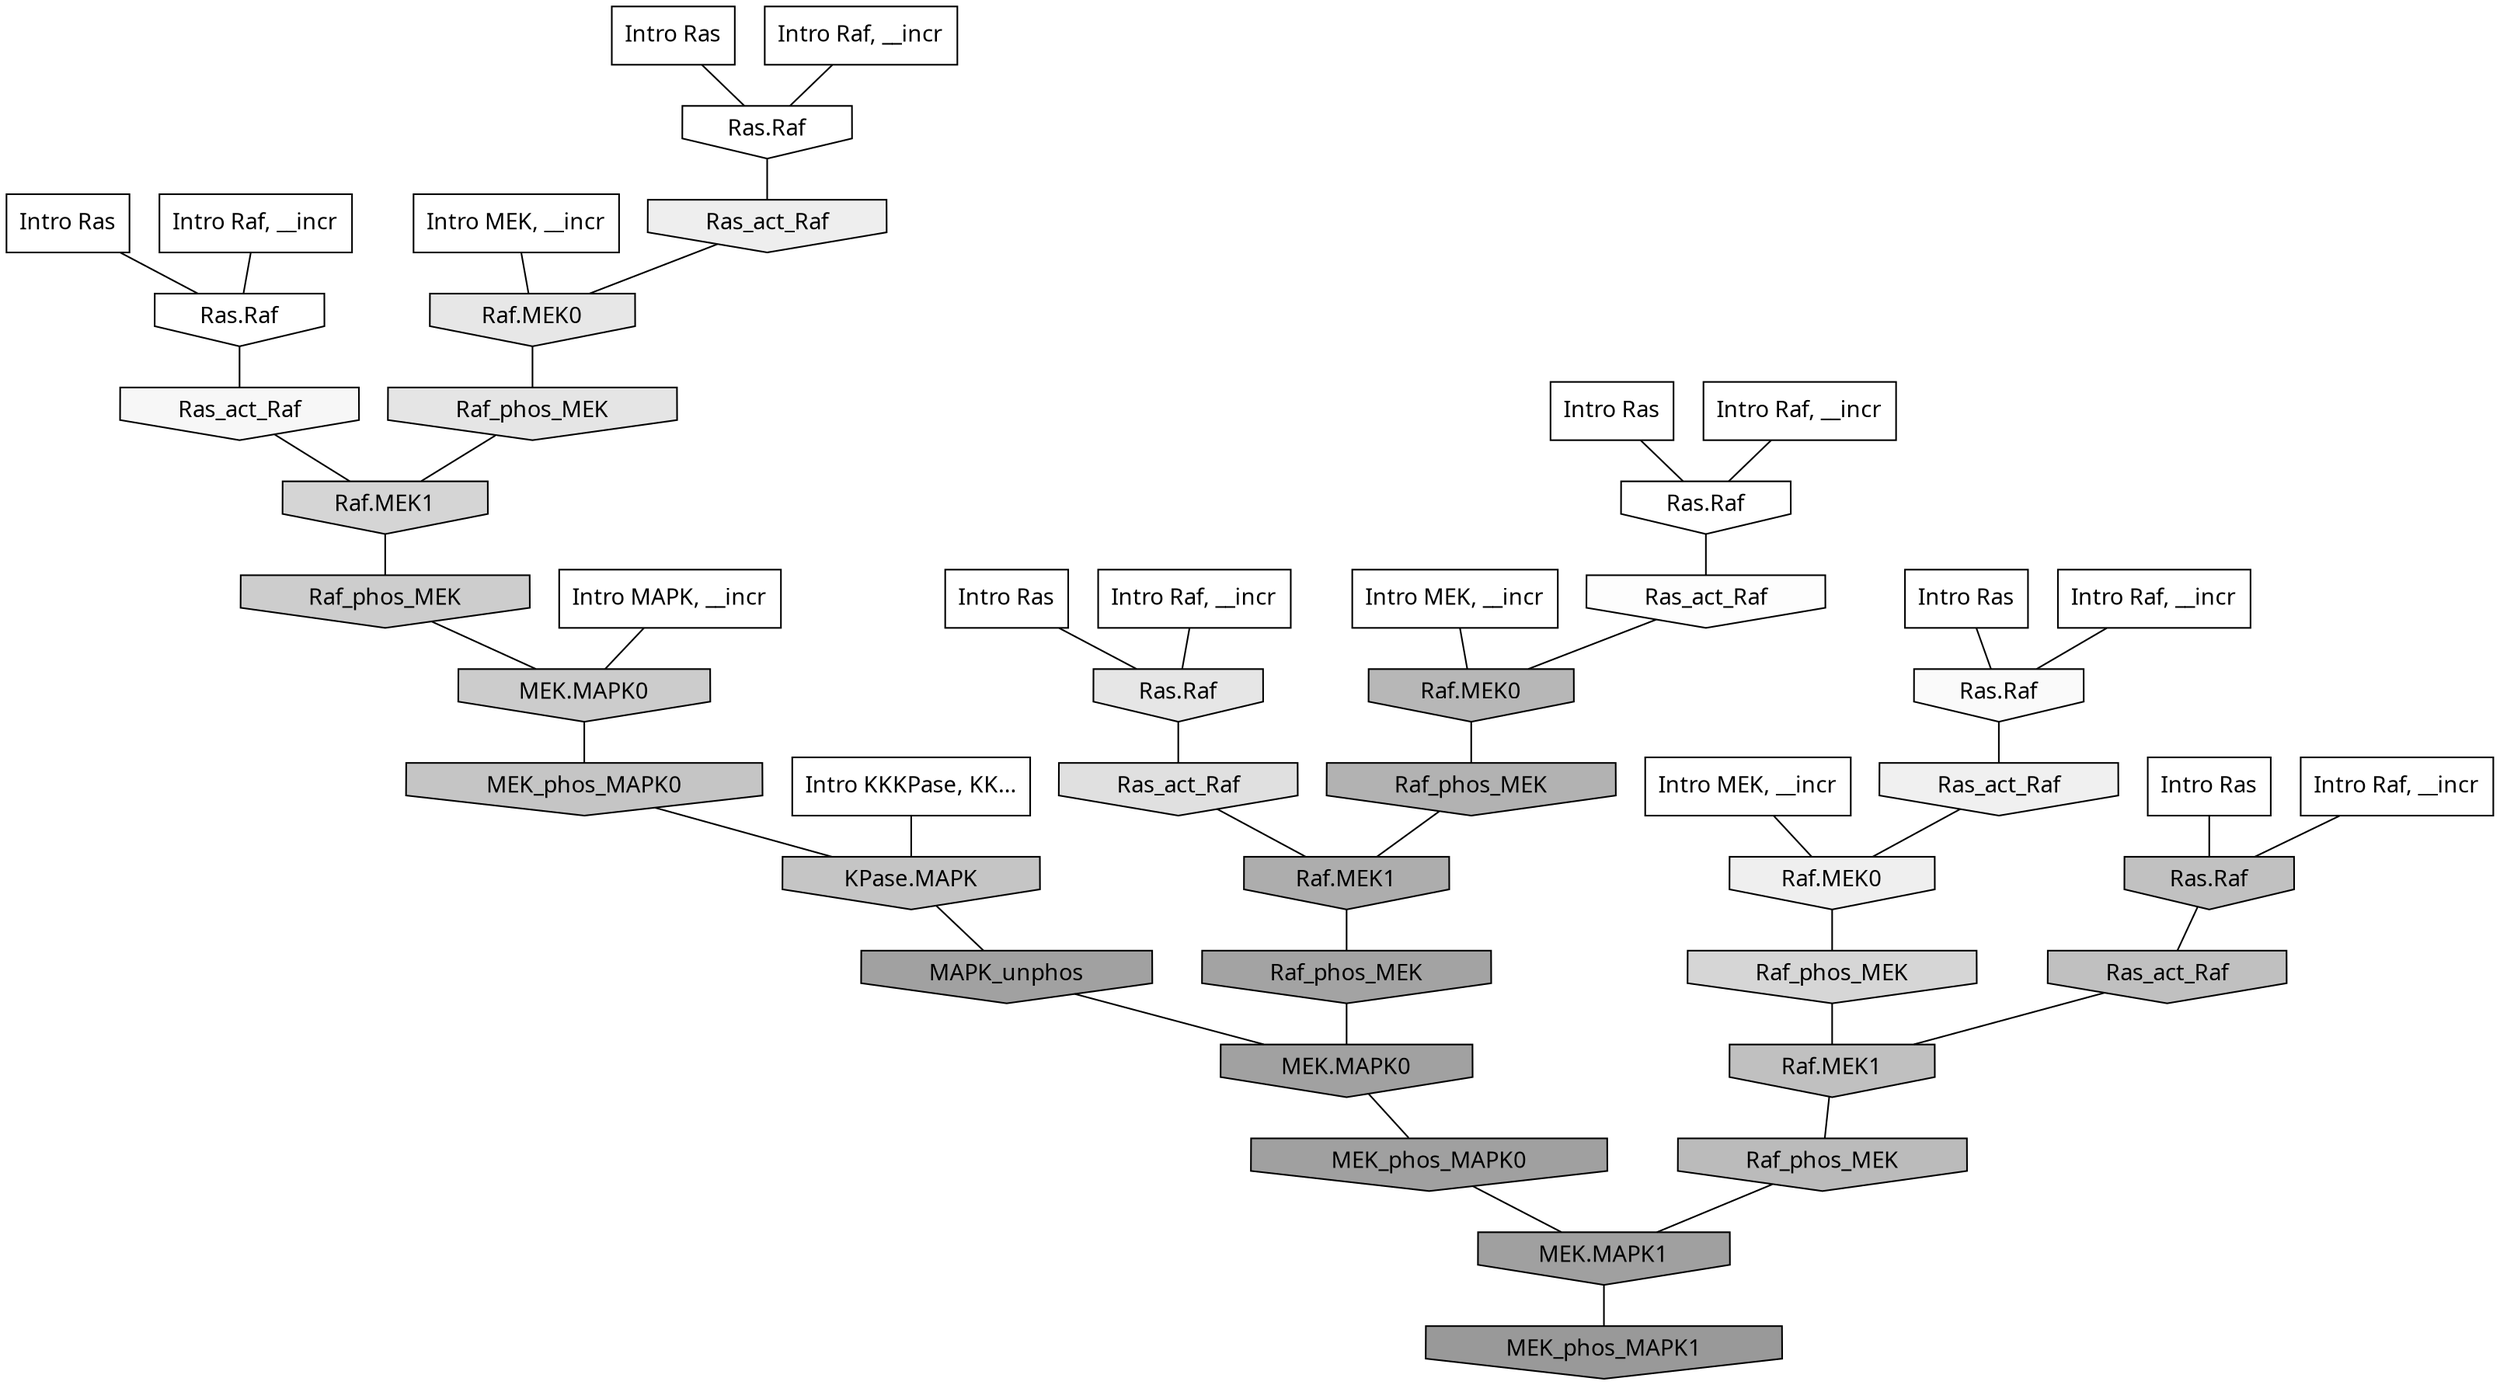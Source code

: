 digraph G{
  rankdir="TB";
  ranksep=0.30;
  node [fontname="CMU Serif"];
  edge [fontname="CMU Serif"];
  
  2 [label="Intro Ras", shape=rectangle, style=filled, fillcolor="0.000 0.000 1.000"]
  
  32 [label="Intro Ras", shape=rectangle, style=filled, fillcolor="0.000 0.000 1.000"]
  
  50 [label="Intro Ras", shape=rectangle, style=filled, fillcolor="0.000 0.000 1.000"]
  
  61 [label="Intro Ras", shape=rectangle, style=filled, fillcolor="0.000 0.000 1.000"]
  
  90 [label="Intro Ras", shape=rectangle, style=filled, fillcolor="0.000 0.000 1.000"]
  
  99 [label="Intro Ras", shape=rectangle, style=filled, fillcolor="0.000 0.000 1.000"]
  
  210 [label="Intro Raf, __incr", shape=rectangle, style=filled, fillcolor="0.000 0.000 1.000"]
  
  360 [label="Intro Raf, __incr", shape=rectangle, style=filled, fillcolor="0.000 0.000 1.000"]
  
  550 [label="Intro Raf, __incr", shape=rectangle, style=filled, fillcolor="0.000 0.000 1.000"]
  
  721 [label="Intro Raf, __incr", shape=rectangle, style=filled, fillcolor="0.000 0.000 1.000"]
  
  979 [label="Intro Raf, __incr", shape=rectangle, style=filled, fillcolor="0.000 0.000 1.000"]
  
  1099 [label="Intro Raf, __incr", shape=rectangle, style=filled, fillcolor="0.000 0.000 1.000"]
  
  1423 [label="Intro MEK, __incr", shape=rectangle, style=filled, fillcolor="0.000 0.000 1.000"]
  
  1984 [label="Intro MEK, __incr", shape=rectangle, style=filled, fillcolor="0.000 0.000 1.000"]
  
  2054 [label="Intro MEK, __incr", shape=rectangle, style=filled, fillcolor="0.000 0.000 1.000"]
  
  2910 [label="Intro MAPK, __incr", shape=rectangle, style=filled, fillcolor="0.000 0.000 1.000"]
  
  3142 [label="Intro KKKPase, KK...", shape=rectangle, style=filled, fillcolor="0.000 0.000 1.000"]
  
  3271 [label="Ras.Raf", shape=invhouse, style=filled, fillcolor="0.000 0.000 1.000"]
  
  3285 [label="Ras.Raf", shape=invhouse, style=filled, fillcolor="0.000 0.000 1.000"]
  
  3322 [label="Ras.Raf", shape=invhouse, style=filled, fillcolor="0.000 0.000 0.998"]
  
  3396 [label="Ras_act_Raf", shape=invhouse, style=filled, fillcolor="0.000 0.000 0.989"]
  
  3466 [label="Ras.Raf", shape=invhouse, style=filled, fillcolor="0.000 0.000 0.979"]
  
  3560 [label="Ras_act_Raf", shape=invhouse, style=filled, fillcolor="0.000 0.000 0.967"]
  
  3936 [label="Ras_act_Raf", shape=invhouse, style=filled, fillcolor="0.000 0.000 0.940"]
  
  4019 [label="Raf.MEK0", shape=invhouse, style=filled, fillcolor="0.000 0.000 0.937"]
  
  4129 [label="Ras_act_Raf", shape=invhouse, style=filled, fillcolor="0.000 0.000 0.930"]
  
  4595 [label="Raf.MEK0", shape=invhouse, style=filled, fillcolor="0.000 0.000 0.903"]
  
  4621 [label="Ras.Raf", shape=invhouse, style=filled, fillcolor="0.000 0.000 0.901"]
  
  4753 [label="Raf_phos_MEK", shape=invhouse, style=filled, fillcolor="0.000 0.000 0.895"]
  
  5069 [label="Ras_act_Raf", shape=invhouse, style=filled, fillcolor="0.000 0.000 0.878"]
  
  5990 [label="Raf_phos_MEK", shape=invhouse, style=filled, fillcolor="0.000 0.000 0.836"]
  
  6028 [label="Raf.MEK1", shape=invhouse, style=filled, fillcolor="0.000 0.000 0.834"]
  
  6980 [label="Raf_phos_MEK", shape=invhouse, style=filled, fillcolor="0.000 0.000 0.801"]
  
  7036 [label="MEK.MAPK0", shape=invhouse, style=filled, fillcolor="0.000 0.000 0.799"]
  
  8099 [label="MEK_phos_MAPK0", shape=invhouse, style=filled, fillcolor="0.000 0.000 0.772"]
  
  8201 [label="KPase.MAPK", shape=invhouse, style=filled, fillcolor="0.000 0.000 0.770"]
  
  8714 [label="Ras.Raf", shape=invhouse, style=filled, fillcolor="0.000 0.000 0.756"]
  
  8872 [label="Ras_act_Raf", shape=invhouse, style=filled, fillcolor="0.000 0.000 0.752"]
  
  8880 [label="Raf.MEK1", shape=invhouse, style=filled, fillcolor="0.000 0.000 0.752"]
  
  9853 [label="Raf_phos_MEK", shape=invhouse, style=filled, fillcolor="0.000 0.000 0.733"]
  
  10641 [label="Raf.MEK0", shape=invhouse, style=filled, fillcolor="0.000 0.000 0.718"]
  
  11862 [label="Raf_phos_MEK", shape=invhouse, style=filled, fillcolor="0.000 0.000 0.699"]
  
  13355 [label="Raf.MEK1", shape=invhouse, style=filled, fillcolor="0.000 0.000 0.679"]
  
  16371 [label="Raf_phos_MEK", shape=invhouse, style=filled, fillcolor="0.000 0.000 0.637"]
  
  16695 [label="MAPK_unphos", shape=invhouse, style=filled, fillcolor="0.000 0.000 0.630"]
  
  16696 [label="MEK.MAPK0", shape=invhouse, style=filled, fillcolor="0.000 0.000 0.630"]
  
  16786 [label="MEK_phos_MAPK0", shape=invhouse, style=filled, fillcolor="0.000 0.000 0.628"]
  
  16788 [label="MEK.MAPK1", shape=invhouse, style=filled, fillcolor="0.000 0.000 0.628"]
  
  17814 [label="MEK_phos_MAPK1", shape=invhouse, style=filled, fillcolor="0.000 0.000 0.600"]
  
  
  16788 -> 17814 [dir=none, color="0.000 0.000 0.000"] 
  16786 -> 16788 [dir=none, color="0.000 0.000 0.000"] 
  16696 -> 16786 [dir=none, color="0.000 0.000 0.000"] 
  16695 -> 16696 [dir=none, color="0.000 0.000 0.000"] 
  16371 -> 16696 [dir=none, color="0.000 0.000 0.000"] 
  13355 -> 16371 [dir=none, color="0.000 0.000 0.000"] 
  11862 -> 13355 [dir=none, color="0.000 0.000 0.000"] 
  10641 -> 11862 [dir=none, color="0.000 0.000 0.000"] 
  9853 -> 16788 [dir=none, color="0.000 0.000 0.000"] 
  8880 -> 9853 [dir=none, color="0.000 0.000 0.000"] 
  8872 -> 8880 [dir=none, color="0.000 0.000 0.000"] 
  8714 -> 8872 [dir=none, color="0.000 0.000 0.000"] 
  8201 -> 16695 [dir=none, color="0.000 0.000 0.000"] 
  8099 -> 8201 [dir=none, color="0.000 0.000 0.000"] 
  7036 -> 8099 [dir=none, color="0.000 0.000 0.000"] 
  6980 -> 7036 [dir=none, color="0.000 0.000 0.000"] 
  6028 -> 6980 [dir=none, color="0.000 0.000 0.000"] 
  5990 -> 8880 [dir=none, color="0.000 0.000 0.000"] 
  5069 -> 13355 [dir=none, color="0.000 0.000 0.000"] 
  4753 -> 6028 [dir=none, color="0.000 0.000 0.000"] 
  4621 -> 5069 [dir=none, color="0.000 0.000 0.000"] 
  4595 -> 4753 [dir=none, color="0.000 0.000 0.000"] 
  4129 -> 4595 [dir=none, color="0.000 0.000 0.000"] 
  4019 -> 5990 [dir=none, color="0.000 0.000 0.000"] 
  3936 -> 4019 [dir=none, color="0.000 0.000 0.000"] 
  3560 -> 6028 [dir=none, color="0.000 0.000 0.000"] 
  3466 -> 3936 [dir=none, color="0.000 0.000 0.000"] 
  3396 -> 10641 [dir=none, color="0.000 0.000 0.000"] 
  3322 -> 3560 [dir=none, color="0.000 0.000 0.000"] 
  3285 -> 3396 [dir=none, color="0.000 0.000 0.000"] 
  3271 -> 4129 [dir=none, color="0.000 0.000 0.000"] 
  3142 -> 8201 [dir=none, color="0.000 0.000 0.000"] 
  2910 -> 7036 [dir=none, color="0.000 0.000 0.000"] 
  2054 -> 4019 [dir=none, color="0.000 0.000 0.000"] 
  1984 -> 4595 [dir=none, color="0.000 0.000 0.000"] 
  1423 -> 10641 [dir=none, color="0.000 0.000 0.000"] 
  1099 -> 4621 [dir=none, color="0.000 0.000 0.000"] 
  979 -> 3271 [dir=none, color="0.000 0.000 0.000"] 
  721 -> 8714 [dir=none, color="0.000 0.000 0.000"] 
  550 -> 3322 [dir=none, color="0.000 0.000 0.000"] 
  360 -> 3285 [dir=none, color="0.000 0.000 0.000"] 
  210 -> 3466 [dir=none, color="0.000 0.000 0.000"] 
  99 -> 8714 [dir=none, color="0.000 0.000 0.000"] 
  90 -> 3466 [dir=none, color="0.000 0.000 0.000"] 
  61 -> 4621 [dir=none, color="0.000 0.000 0.000"] 
  50 -> 3271 [dir=none, color="0.000 0.000 0.000"] 
  32 -> 3285 [dir=none, color="0.000 0.000 0.000"] 
  2 -> 3322 [dir=none, color="0.000 0.000 0.000"] 
  
  }
